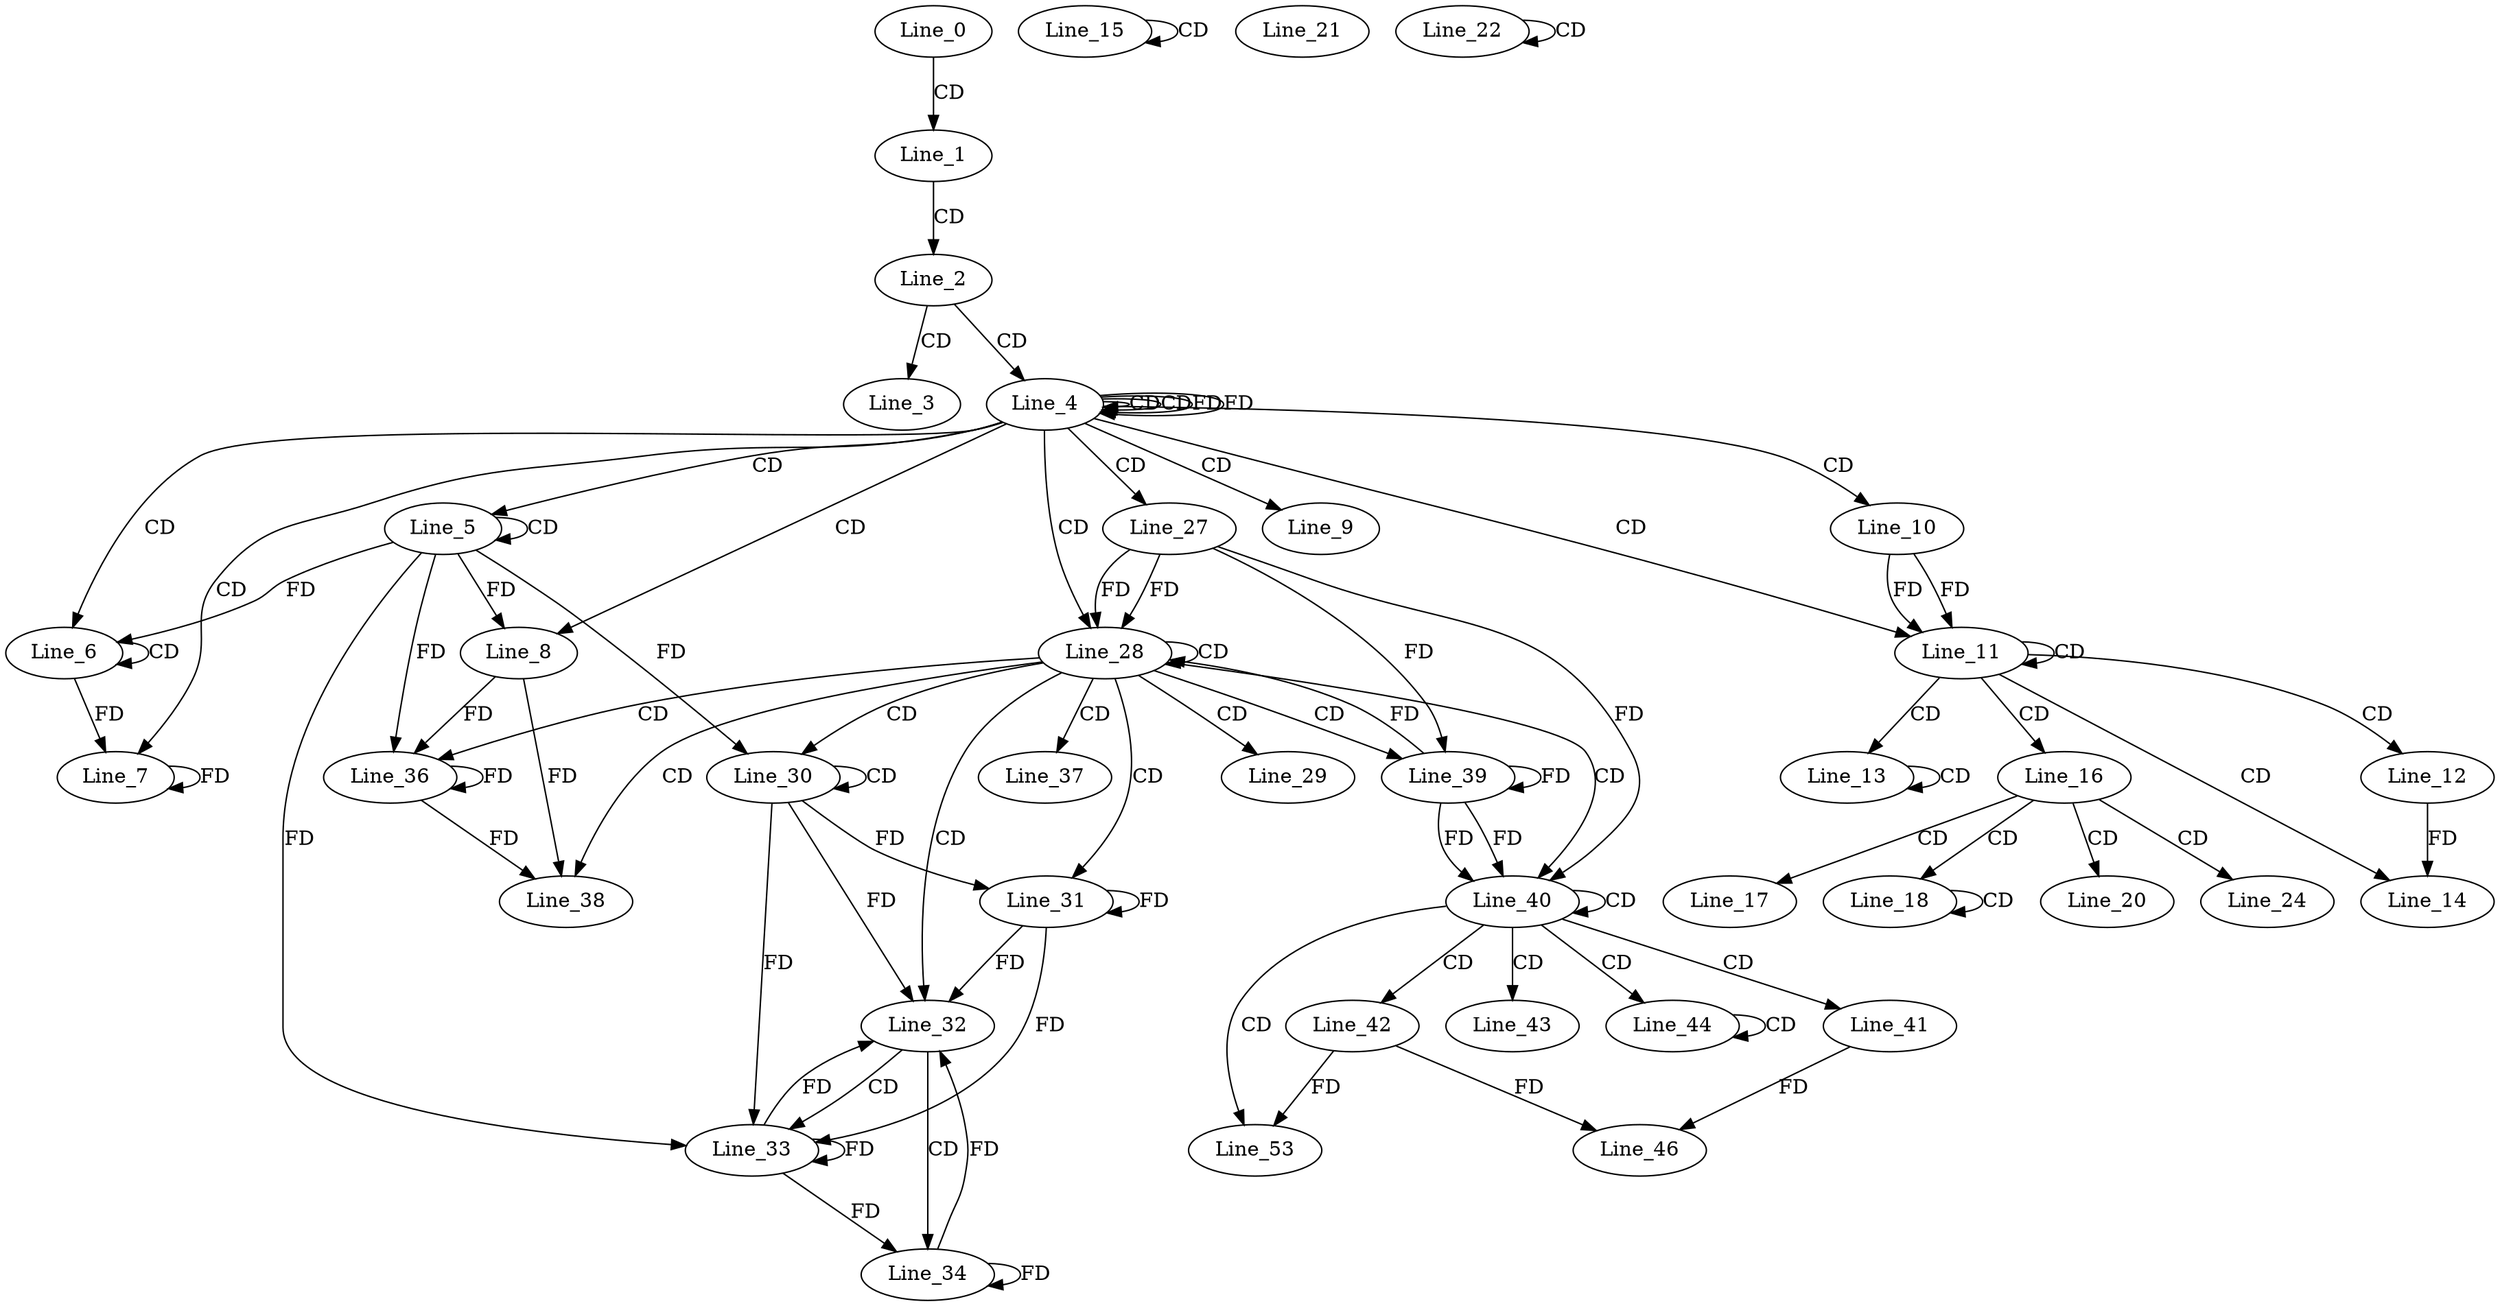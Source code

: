 digraph G {
  Line_0;
  Line_1;
  Line_2;
  Line_3;
  Line_4;
  Line_4;
  Line_4;
  Line_5;
  Line_5;
  Line_6;
  Line_6;
  Line_7;
  Line_8;
  Line_8;
  Line_9;
  Line_10;
  Line_11;
  Line_11;
  Line_12;
  Line_13;
  Line_13;
  Line_14;
  Line_15;
  Line_15;
  Line_16;
  Line_17;
  Line_18;
  Line_18;
  Line_20;
  Line_21;
  Line_22;
  Line_22;
  Line_24;
  Line_27;
  Line_28;
  Line_28;
  Line_29;
  Line_30;
  Line_30;
  Line_31;
  Line_32;
  Line_33;
  Line_33;
  Line_34;
  Line_36;
  Line_36;
  Line_36;
  Line_37;
  Line_38;
  Line_39;
  Line_40;
  Line_40;
  Line_41;
  Line_42;
  Line_43;
  Line_44;
  Line_46;
  Line_46;
  Line_53;
  Line_0 -> Line_1 [ label="CD" ];
  Line_1 -> Line_2 [ label="CD" ];
  Line_2 -> Line_3 [ label="CD" ];
  Line_2 -> Line_4 [ label="CD" ];
  Line_4 -> Line_4 [ label="CD" ];
  Line_4 -> Line_4 [ label="CD" ];
  Line_4 -> Line_4 [ label="FD" ];
  Line_4 -> Line_5 [ label="CD" ];
  Line_5 -> Line_5 [ label="CD" ];
  Line_4 -> Line_6 [ label="CD" ];
  Line_6 -> Line_6 [ label="CD" ];
  Line_5 -> Line_6 [ label="FD" ];
  Line_4 -> Line_7 [ label="CD" ];
  Line_6 -> Line_7 [ label="FD" ];
  Line_7 -> Line_7 [ label="FD" ];
  Line_4 -> Line_8 [ label="CD" ];
  Line_5 -> Line_8 [ label="FD" ];
  Line_4 -> Line_9 [ label="CD" ];
  Line_4 -> Line_10 [ label="CD" ];
  Line_4 -> Line_11 [ label="CD" ];
  Line_10 -> Line_11 [ label="FD" ];
  Line_11 -> Line_11 [ label="CD" ];
  Line_10 -> Line_11 [ label="FD" ];
  Line_11 -> Line_12 [ label="CD" ];
  Line_11 -> Line_13 [ label="CD" ];
  Line_13 -> Line_13 [ label="CD" ];
  Line_11 -> Line_14 [ label="CD" ];
  Line_12 -> Line_14 [ label="FD" ];
  Line_15 -> Line_15 [ label="CD" ];
  Line_11 -> Line_16 [ label="CD" ];
  Line_16 -> Line_17 [ label="CD" ];
  Line_16 -> Line_18 [ label="CD" ];
  Line_18 -> Line_18 [ label="CD" ];
  Line_16 -> Line_20 [ label="CD" ];
  Line_22 -> Line_22 [ label="CD" ];
  Line_16 -> Line_24 [ label="CD" ];
  Line_4 -> Line_27 [ label="CD" ];
  Line_4 -> Line_28 [ label="CD" ];
  Line_27 -> Line_28 [ label="FD" ];
  Line_28 -> Line_28 [ label="CD" ];
  Line_27 -> Line_28 [ label="FD" ];
  Line_28 -> Line_29 [ label="CD" ];
  Line_28 -> Line_30 [ label="CD" ];
  Line_30 -> Line_30 [ label="CD" ];
  Line_5 -> Line_30 [ label="FD" ];
  Line_28 -> Line_31 [ label="CD" ];
  Line_30 -> Line_31 [ label="FD" ];
  Line_31 -> Line_31 [ label="FD" ];
  Line_28 -> Line_32 [ label="CD" ];
  Line_30 -> Line_32 [ label="FD" ];
  Line_31 -> Line_32 [ label="FD" ];
  Line_32 -> Line_33 [ label="CD" ];
  Line_30 -> Line_33 [ label="FD" ];
  Line_31 -> Line_33 [ label="FD" ];
  Line_33 -> Line_33 [ label="FD" ];
  Line_5 -> Line_33 [ label="FD" ];
  Line_32 -> Line_34 [ label="CD" ];
  Line_33 -> Line_34 [ label="FD" ];
  Line_34 -> Line_34 [ label="FD" ];
  Line_28 -> Line_36 [ label="CD" ];
  Line_8 -> Line_36 [ label="FD" ];
  Line_36 -> Line_36 [ label="FD" ];
  Line_5 -> Line_36 [ label="FD" ];
  Line_28 -> Line_37 [ label="CD" ];
  Line_28 -> Line_38 [ label="CD" ];
  Line_8 -> Line_38 [ label="FD" ];
  Line_36 -> Line_38 [ label="FD" ];
  Line_28 -> Line_39 [ label="CD" ];
  Line_27 -> Line_39 [ label="FD" ];
  Line_39 -> Line_39 [ label="FD" ];
  Line_28 -> Line_40 [ label="CD" ];
  Line_39 -> Line_40 [ label="FD" ];
  Line_40 -> Line_40 [ label="CD" ];
  Line_27 -> Line_40 [ label="FD" ];
  Line_39 -> Line_40 [ label="FD" ];
  Line_40 -> Line_41 [ label="CD" ];
  Line_40 -> Line_42 [ label="CD" ];
  Line_40 -> Line_43 [ label="CD" ];
  Line_40 -> Line_44 [ label="CD" ];
  Line_44 -> Line_44 [ label="CD" ];
  Line_42 -> Line_46 [ label="FD" ];
  Line_41 -> Line_46 [ label="FD" ];
  Line_40 -> Line_53 [ label="CD" ];
  Line_42 -> Line_53 [ label="FD" ];
  Line_4 -> Line_4 [ label="FD" ];
  Line_39 -> Line_28 [ label="FD" ];
  Line_33 -> Line_32 [ label="FD" ];
  Line_34 -> Line_32 [ label="FD" ];
}
